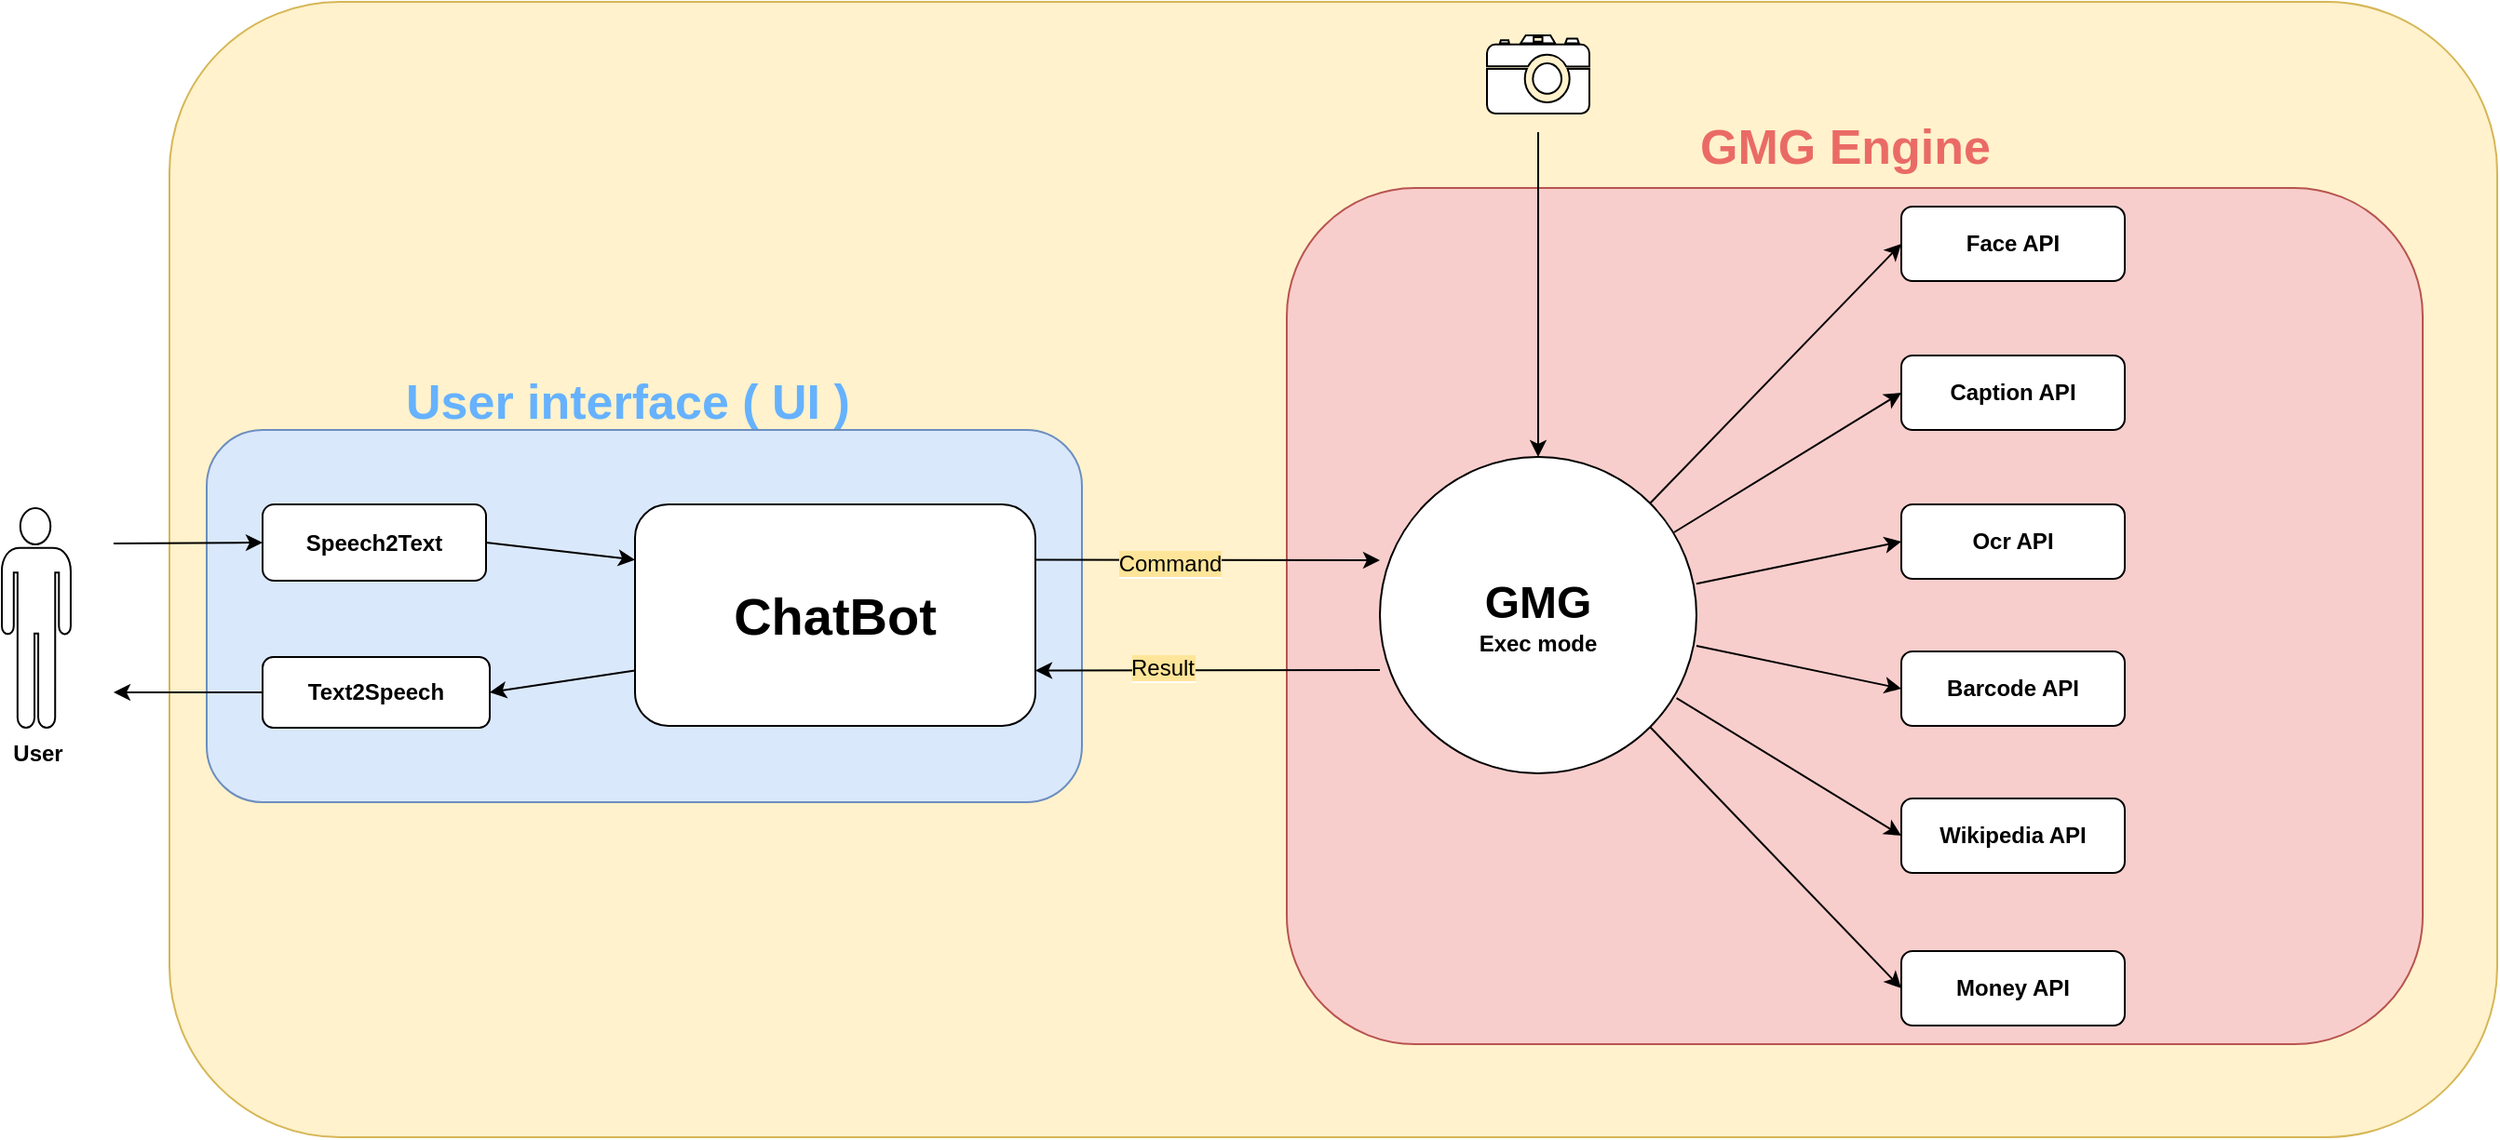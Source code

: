 <mxfile version="11.2.8" type="device" pages="1"><diagram id="X8_fuqgBYDW8sn-_WqF9" name="Page-1"><mxGraphModel dx="1730" dy="913" grid="1" gridSize="10" guides="1" tooltips="1" connect="1" arrows="1" fold="1" page="1" pageScale="1" pageWidth="827" pageHeight="1169" math="0" shadow="0"><root><mxCell id="0"/><mxCell id="1" parent="0"/><mxCell id="2ew3F61qoqvjGi0bijjP-34" value="&lt;b&gt;User&lt;/b&gt;" style="shape=mxgraph.signs.people.man_1;html=1;pointerEvents=1;verticalLabelPosition=bottom;verticalAlign=top;align=center;" vertex="1" parent="1"><mxGeometry x="60" y="362" width="37" height="118" as="geometry"/></mxCell><mxCell id="2ew3F61qoqvjGi0bijjP-93" value="" style="rounded=1;whiteSpace=wrap;html=1;fillColor=#fff2cc;strokeColor=#d6b656;" vertex="1" parent="1"><mxGeometry x="150" y="90" width="1250" height="610" as="geometry"/></mxCell><mxCell id="2ew3F61qoqvjGi0bijjP-94" value="" style="rounded=1;whiteSpace=wrap;html=1;fillColor=#dae8fc;strokeColor=#6c8ebf;" vertex="1" parent="1"><mxGeometry x="170" y="320" width="470" height="200" as="geometry"/></mxCell><mxCell id="2ew3F61qoqvjGi0bijjP-95" value="&lt;b&gt;Speech2Text&lt;/b&gt;" style="rounded=1;whiteSpace=wrap;html=1;" vertex="1" parent="1"><mxGeometry x="200" y="360" width="120" height="41" as="geometry"/></mxCell><mxCell id="2ew3F61qoqvjGi0bijjP-96" value="&lt;b&gt;Text2Speech&lt;/b&gt;" style="rounded=1;whiteSpace=wrap;html=1;" vertex="1" parent="1"><mxGeometry x="200" y="442" width="122" height="38" as="geometry"/></mxCell><mxCell id="2ew3F61qoqvjGi0bijjP-97" value="" style="endArrow=classic;html=1;entryX=0;entryY=0.5;entryDx=0;entryDy=0;" edge="1" parent="1" target="2ew3F61qoqvjGi0bijjP-95"><mxGeometry width="50" height="50" relative="1" as="geometry"><mxPoint x="120" y="381" as="sourcePoint"/><mxPoint x="170" y="370" as="targetPoint"/></mxGeometry></mxCell><mxCell id="2ew3F61qoqvjGi0bijjP-98" value="" style="endArrow=classic;html=1;exitX=0;exitY=0.5;exitDx=0;exitDy=0;" edge="1" parent="1" source="2ew3F61qoqvjGi0bijjP-96"><mxGeometry width="50" height="50" relative="1" as="geometry"><mxPoint x="120" y="396" as="sourcePoint"/><mxPoint x="120" y="461" as="targetPoint"/></mxGeometry></mxCell><mxCell id="2ew3F61qoqvjGi0bijjP-99" value="&lt;b&gt;&lt;font style=&quot;font-size: 28px&quot;&gt;ChatBot&lt;/font&gt;&lt;/b&gt;" style="rounded=1;whiteSpace=wrap;html=1;" vertex="1" parent="1"><mxGeometry x="400" y="360" width="215" height="119" as="geometry"/></mxCell><mxCell id="2ew3F61qoqvjGi0bijjP-100" value="" style="endArrow=classic;html=1;exitX=1;exitY=0.5;exitDx=0;exitDy=0;entryX=0;entryY=0.25;entryDx=0;entryDy=0;" edge="1" parent="1" source="2ew3F61qoqvjGi0bijjP-95" target="2ew3F61qoqvjGi0bijjP-99"><mxGeometry width="50" height="50" relative="1" as="geometry"><mxPoint x="330" y="380" as="sourcePoint"/><mxPoint x="380" y="330" as="targetPoint"/></mxGeometry></mxCell><mxCell id="2ew3F61qoqvjGi0bijjP-101" value="" style="endArrow=classic;html=1;entryX=1;entryY=0.5;entryDx=0;entryDy=0;exitX=0;exitY=0.75;exitDx=0;exitDy=0;" edge="1" parent="1" source="2ew3F61qoqvjGi0bijjP-99" target="2ew3F61qoqvjGi0bijjP-96"><mxGeometry width="50" height="50" relative="1" as="geometry"><mxPoint x="450" y="620" as="sourcePoint"/><mxPoint x="310" y="500" as="targetPoint"/></mxGeometry></mxCell><mxCell id="2ew3F61qoqvjGi0bijjP-102" value="&lt;b&gt;&lt;font style=&quot;font-size: 26px&quot; color=&quot;#66b2ff&quot;&gt;User interface ( UI )&lt;/font&gt;&lt;/b&gt;" style="text;html=1;resizable=0;points=[];autosize=1;align=left;verticalAlign=top;spacingTop=-4;" vertex="1" parent="1"><mxGeometry x="275" y="287" width="250" height="20" as="geometry"/></mxCell><mxCell id="2ew3F61qoqvjGi0bijjP-103" value="" style="rounded=1;whiteSpace=wrap;html=1;fillColor=#f8cecc;strokeColor=#b85450;" vertex="1" parent="1"><mxGeometry x="750" y="190" width="610" height="460" as="geometry"/></mxCell><mxCell id="2ew3F61qoqvjGi0bijjP-104" value="&lt;b&gt;&lt;span style=&quot;font-size: 24px&quot;&gt;GMG&lt;br&gt;&lt;/span&gt;Exec mode&lt;/b&gt;" style="ellipse;whiteSpace=wrap;html=1;aspect=fixed;" vertex="1" parent="1"><mxGeometry x="800" y="334.5" width="170" height="170" as="geometry"/></mxCell><mxCell id="2ew3F61qoqvjGi0bijjP-105" value="&lt;b&gt;Caption API&lt;/b&gt;" style="rounded=1;whiteSpace=wrap;html=1;" vertex="1" parent="1"><mxGeometry x="1080" y="280" width="120" height="40" as="geometry"/></mxCell><mxCell id="2ew3F61qoqvjGi0bijjP-106" value="&lt;b&gt;Ocr API&lt;/b&gt;" style="rounded=1;whiteSpace=wrap;html=1;" vertex="1" parent="1"><mxGeometry x="1080" y="360" width="120" height="40" as="geometry"/></mxCell><mxCell id="2ew3F61qoqvjGi0bijjP-107" value="&lt;b&gt;Barcode API&lt;/b&gt;" style="rounded=1;whiteSpace=wrap;html=1;" vertex="1" parent="1"><mxGeometry x="1080" y="439" width="120" height="40" as="geometry"/></mxCell><mxCell id="2ew3F61qoqvjGi0bijjP-108" value="&lt;b&gt;Wikipedia API&lt;/b&gt;" style="rounded=1;whiteSpace=wrap;html=1;" vertex="1" parent="1"><mxGeometry x="1080" y="518" width="120" height="40" as="geometry"/></mxCell><mxCell id="2ew3F61qoqvjGi0bijjP-109" value="&lt;b&gt;Money API&lt;/b&gt;" style="rounded=1;whiteSpace=wrap;html=1;" vertex="1" parent="1"><mxGeometry x="1080" y="600" width="120" height="40" as="geometry"/></mxCell><mxCell id="2ew3F61qoqvjGi0bijjP-110" value="&lt;b&gt;Face API&lt;/b&gt;" style="rounded=1;whiteSpace=wrap;html=1;" vertex="1" parent="1"><mxGeometry x="1080" y="200" width="120" height="40" as="geometry"/></mxCell><mxCell id="2ew3F61qoqvjGi0bijjP-111" value="" style="endArrow=classic;html=1;exitX=1;exitY=0;exitDx=0;exitDy=0;entryX=0;entryY=0.5;entryDx=0;entryDy=0;" edge="1" parent="1" source="2ew3F61qoqvjGi0bijjP-104" target="2ew3F61qoqvjGi0bijjP-110"><mxGeometry width="50" height="50" relative="1" as="geometry"><mxPoint x="920" y="250" as="sourcePoint"/><mxPoint x="970" y="200" as="targetPoint"/></mxGeometry></mxCell><mxCell id="2ew3F61qoqvjGi0bijjP-112" value="" style="endArrow=classic;html=1;exitX=1;exitY=1;exitDx=0;exitDy=0;entryX=0;entryY=0.5;entryDx=0;entryDy=0;" edge="1" parent="1" source="2ew3F61qoqvjGi0bijjP-104" target="2ew3F61qoqvjGi0bijjP-109"><mxGeometry width="50" height="50" relative="1" as="geometry"><mxPoint x="920" y="610" as="sourcePoint"/><mxPoint x="970" y="560" as="targetPoint"/></mxGeometry></mxCell><mxCell id="2ew3F61qoqvjGi0bijjP-113" value="" style="endArrow=classic;html=1;entryX=0;entryY=0.5;entryDx=0;entryDy=0;" edge="1" parent="1" target="2ew3F61qoqvjGi0bijjP-105"><mxGeometry width="50" height="50" relative="1" as="geometry"><mxPoint x="958" y="375" as="sourcePoint"/><mxPoint x="1060" y="340" as="targetPoint"/></mxGeometry></mxCell><mxCell id="2ew3F61qoqvjGi0bijjP-114" value="" style="endArrow=classic;html=1;exitX=0.937;exitY=0.762;exitDx=0;exitDy=0;exitPerimeter=0;entryX=0;entryY=0.5;entryDx=0;entryDy=0;" edge="1" parent="1" source="2ew3F61qoqvjGi0bijjP-104" target="2ew3F61qoqvjGi0bijjP-108"><mxGeometry width="50" height="50" relative="1" as="geometry"><mxPoint x="910" y="640" as="sourcePoint"/><mxPoint x="960" y="590" as="targetPoint"/></mxGeometry></mxCell><mxCell id="2ew3F61qoqvjGi0bijjP-115" value="" style="endArrow=classic;html=1;entryX=0;entryY=0.5;entryDx=0;entryDy=0;exitX=1;exitY=0.401;exitDx=0;exitDy=0;exitPerimeter=0;" edge="1" parent="1" source="2ew3F61qoqvjGi0bijjP-104" target="2ew3F61qoqvjGi0bijjP-106"><mxGeometry width="50" height="50" relative="1" as="geometry"><mxPoint x="980" y="450" as="sourcePoint"/><mxPoint x="1030" y="400" as="targetPoint"/></mxGeometry></mxCell><mxCell id="2ew3F61qoqvjGi0bijjP-116" value="" style="endArrow=classic;html=1;exitX=1;exitY=0.597;exitDx=0;exitDy=0;exitPerimeter=0;entryX=0;entryY=0.5;entryDx=0;entryDy=0;" edge="1" parent="1" source="2ew3F61qoqvjGi0bijjP-104" target="2ew3F61qoqvjGi0bijjP-107"><mxGeometry width="50" height="50" relative="1" as="geometry"><mxPoint x="1000" y="470" as="sourcePoint"/><mxPoint x="1050" y="420" as="targetPoint"/></mxGeometry></mxCell><mxCell id="2ew3F61qoqvjGi0bijjP-117" value="" style="endArrow=classic;html=1;exitX=1;exitY=0.25;exitDx=0;exitDy=0;" edge="1" parent="1"><mxGeometry width="50" height="50" relative="1" as="geometry"><mxPoint x="615" y="389.75" as="sourcePoint"/><mxPoint x="800" y="390" as="targetPoint"/></mxGeometry></mxCell><mxCell id="2ew3F61qoqvjGi0bijjP-118" value="&lt;span style=&quot;background-color: rgb(255 , 229 , 153)&quot;&gt;Command&lt;/span&gt;" style="text;html=1;resizable=0;points=[];align=center;verticalAlign=middle;labelBackgroundColor=#ffffff;" vertex="1" connectable="0" parent="2ew3F61qoqvjGi0bijjP-117"><mxGeometry x="-0.229" y="-5" relative="1" as="geometry"><mxPoint y="-3" as="offset"/></mxGeometry></mxCell><mxCell id="2ew3F61qoqvjGi0bijjP-119" value="" style="endArrow=classic;html=1;entryX=1;entryY=0.75;entryDx=0;entryDy=0;" edge="1" parent="1"><mxGeometry width="50" height="50" relative="1" as="geometry"><mxPoint x="800" y="449" as="sourcePoint"/><mxPoint x="615" y="449.25" as="targetPoint"/></mxGeometry></mxCell><mxCell id="2ew3F61qoqvjGi0bijjP-120" value="&lt;span style=&quot;background-color: rgb(255 , 229 , 153)&quot;&gt;Result&lt;/span&gt;" style="text;html=1;resizable=0;points=[];align=center;verticalAlign=middle;labelBackgroundColor=#ffffff;" vertex="1" connectable="0" parent="2ew3F61qoqvjGi0bijjP-119"><mxGeometry x="0.265" y="-1" relative="1" as="geometry"><mxPoint as="offset"/></mxGeometry></mxCell><mxCell id="2ew3F61qoqvjGi0bijjP-121" value="&lt;b&gt;&lt;font style=&quot;font-size: 26px&quot; color=&quot;#ea6b66&quot;&gt;GMG Engine&lt;/font&gt;&lt;/b&gt;" style="text;html=1;resizable=0;points=[];autosize=1;align=left;verticalAlign=top;spacingTop=-4;" vertex="1" parent="1"><mxGeometry x="970" y="150" width="170" height="20" as="geometry"/></mxCell><mxCell id="2ew3F61qoqvjGi0bijjP-122" value="" style="endArrow=classic;html=1;entryX=0.5;entryY=0;entryDx=0;entryDy=0;" edge="1" parent="1" target="2ew3F61qoqvjGi0bijjP-104"><mxGeometry width="50" height="50" relative="1" as="geometry"><mxPoint x="885" y="160" as="sourcePoint"/><mxPoint x="970" y="90" as="targetPoint"/></mxGeometry></mxCell><mxCell id="2ew3F61qoqvjGi0bijjP-123" value="" style="shape=mxgraph.signs.tech.camera_2;html=1;pointerEvents=1;verticalLabelPosition=bottom;verticalAlign=top;align=center;" vertex="1" parent="1"><mxGeometry x="857.5" y="108" width="55" height="42" as="geometry"/></mxCell></root></mxGraphModel></diagram></mxfile>